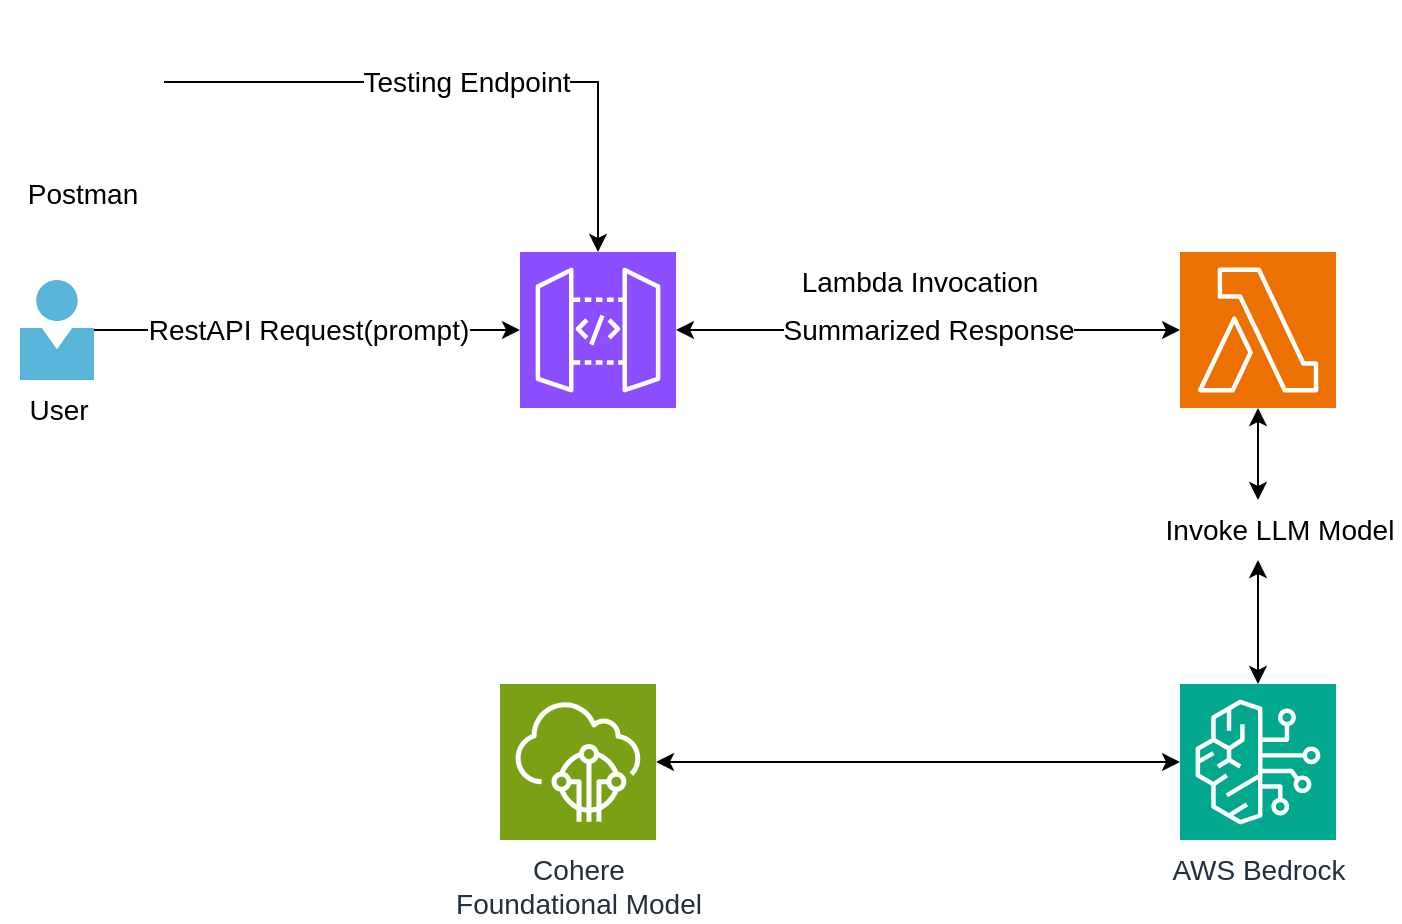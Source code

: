 <mxfile version="28.0.4">
  <diagram name="Page-1" id="Ki3jS-LnkiJEDNTj_X9n">
    <mxGraphModel dx="1507" dy="733" grid="1" gridSize="10" guides="1" tooltips="1" connect="1" arrows="1" fold="1" page="1" pageScale="1" pageWidth="850" pageHeight="1100" math="0" shadow="0">
      <root>
        <mxCell id="0" />
        <mxCell id="1" parent="0" />
        <mxCell id="2crvMJo4BW5-_i1_rzT8-1" value="&lt;font style=&quot;font-size: 14px;&quot;&gt;User&lt;/font&gt;" style="image;sketch=0;aspect=fixed;html=1;points=[];align=center;fontSize=12;image=img/lib/mscae/Person.svg;" vertex="1" parent="1">
          <mxGeometry x="85" y="230" width="37" height="50" as="geometry" />
        </mxCell>
        <mxCell id="2crvMJo4BW5-_i1_rzT8-2" value="" style="sketch=0;points=[[0,0,0],[0.25,0,0],[0.5,0,0],[0.75,0,0],[1,0,0],[0,1,0],[0.25,1,0],[0.5,1,0],[0.75,1,0],[1,1,0],[0,0.25,0],[0,0.5,0],[0,0.75,0],[1,0.25,0],[1,0.5,0],[1,0.75,0]];outlineConnect=0;fontColor=#232F3E;fillColor=#8C4FFF;strokeColor=#ffffff;dashed=0;verticalLabelPosition=bottom;verticalAlign=top;align=center;html=1;fontSize=12;fontStyle=0;aspect=fixed;shape=mxgraph.aws4.resourceIcon;resIcon=mxgraph.aws4.api_gateway;" vertex="1" parent="1">
          <mxGeometry x="335" y="216" width="78" height="78" as="geometry" />
        </mxCell>
        <mxCell id="2crvMJo4BW5-_i1_rzT8-3" value="" style="sketch=0;points=[[0,0,0],[0.25,0,0],[0.5,0,0],[0.75,0,0],[1,0,0],[0,1,0],[0.25,1,0],[0.5,1,0],[0.75,1,0],[1,1,0],[0,0.25,0],[0,0.5,0],[0,0.75,0],[1,0.25,0],[1,0.5,0],[1,0.75,0]];outlineConnect=0;fontColor=#232F3E;fillColor=#ED7100;strokeColor=#ffffff;dashed=0;verticalLabelPosition=bottom;verticalAlign=top;align=center;html=1;fontSize=12;fontStyle=0;aspect=fixed;shape=mxgraph.aws4.resourceIcon;resIcon=mxgraph.aws4.lambda;" vertex="1" parent="1">
          <mxGeometry x="665" y="216" width="78" height="78" as="geometry" />
        </mxCell>
        <mxCell id="2crvMJo4BW5-_i1_rzT8-4" value="&lt;font style=&quot;font-size: 14px;&quot;&gt;AWS Bedrock&lt;/font&gt;" style="sketch=0;points=[[0,0,0],[0.25,0,0],[0.5,0,0],[0.75,0,0],[1,0,0],[0,1,0],[0.25,1,0],[0.5,1,0],[0.75,1,0],[1,1,0],[0,0.25,0],[0,0.5,0],[0,0.75,0],[1,0.25,0],[1,0.5,0],[1,0.75,0]];outlineConnect=0;fontColor=#232F3E;fillColor=#01A88D;strokeColor=#ffffff;dashed=0;verticalLabelPosition=bottom;verticalAlign=top;align=center;html=1;fontSize=12;fontStyle=0;aspect=fixed;shape=mxgraph.aws4.resourceIcon;resIcon=mxgraph.aws4.bedrock;" vertex="1" parent="1">
          <mxGeometry x="665" y="432" width="78" height="78" as="geometry" />
        </mxCell>
        <mxCell id="2crvMJo4BW5-_i1_rzT8-5" value="&lt;font style=&quot;font-size: 14px;&quot;&gt;Cohere&lt;br&gt;Foundational Model&lt;/font&gt;" style="sketch=0;points=[[0,0,0],[0.25,0,0],[0.5,0,0],[0.75,0,0],[1,0,0],[0,1,0],[0.25,1,0],[0.5,1,0],[0.75,1,0],[1,1,0],[0,0.25,0],[0,0.5,0],[0,0.75,0],[1,0.25,0],[1,0.5,0],[1,0.75,0]];outlineConnect=0;fontColor=#232F3E;fillColor=#7AA116;strokeColor=#ffffff;dashed=0;verticalLabelPosition=bottom;verticalAlign=top;align=center;html=1;fontSize=12;fontStyle=0;aspect=fixed;shape=mxgraph.aws4.resourceIcon;resIcon=mxgraph.aws4.iot_core;" vertex="1" parent="1">
          <mxGeometry x="325" y="432" width="78" height="78" as="geometry" />
        </mxCell>
        <mxCell id="2crvMJo4BW5-_i1_rzT8-6" value="&lt;font style=&quot;font-size: 14px;&quot;&gt;RestAPI Request(prompt)&lt;/font&gt;" style="edgeStyle=orthogonalEdgeStyle;rounded=0;orthogonalLoop=1;jettySize=auto;html=1;entryX=0;entryY=0.5;entryDx=0;entryDy=0;entryPerimeter=0;" edge="1" parent="1" source="2crvMJo4BW5-_i1_rzT8-1" target="2crvMJo4BW5-_i1_rzT8-2">
          <mxGeometry x="0.002" relative="1" as="geometry">
            <mxPoint as="offset" />
          </mxGeometry>
        </mxCell>
        <mxCell id="2crvMJo4BW5-_i1_rzT8-8" value="&lt;font style=&quot;font-size: 14px;&quot;&gt;Summarized Response&lt;/font&gt;" style="endArrow=classic;startArrow=classic;html=1;rounded=0;exitX=1;exitY=0.5;exitDx=0;exitDy=0;exitPerimeter=0;entryX=0;entryY=0.5;entryDx=0;entryDy=0;entryPerimeter=0;" edge="1" parent="1" source="2crvMJo4BW5-_i1_rzT8-2" target="2crvMJo4BW5-_i1_rzT8-3">
          <mxGeometry width="50" height="50" relative="1" as="geometry">
            <mxPoint x="465" y="280" as="sourcePoint" />
            <mxPoint x="595" y="270" as="targetPoint" />
          </mxGeometry>
        </mxCell>
        <mxCell id="2crvMJo4BW5-_i1_rzT8-9" value="" style="endArrow=classic;startArrow=classic;html=1;rounded=0;entryX=0.5;entryY=1;entryDx=0;entryDy=0;entryPerimeter=0;exitX=0.5;exitY=0;exitDx=0;exitDy=0;exitPerimeter=0;" edge="1" parent="1" target="2crvMJo4BW5-_i1_rzT8-3">
          <mxGeometry width="50" height="50" relative="1" as="geometry">
            <mxPoint x="704" y="340" as="sourcePoint" />
            <mxPoint x="695" y="310" as="targetPoint" />
          </mxGeometry>
        </mxCell>
        <mxCell id="2crvMJo4BW5-_i1_rzT8-12" value="" style="endArrow=classic;startArrow=classic;html=1;rounded=0;exitX=1;exitY=0.5;exitDx=0;exitDy=0;exitPerimeter=0;entryX=0;entryY=0.5;entryDx=0;entryDy=0;entryPerimeter=0;" edge="1" parent="1" source="2crvMJo4BW5-_i1_rzT8-5" target="2crvMJo4BW5-_i1_rzT8-4">
          <mxGeometry width="50" height="50" relative="1" as="geometry">
            <mxPoint x="455" y="470" as="sourcePoint" />
            <mxPoint x="585" y="490" as="targetPoint" />
          </mxGeometry>
        </mxCell>
        <mxCell id="2crvMJo4BW5-_i1_rzT8-13" value="&lt;font style=&quot;font-size: 14px;&quot;&gt;Lambda Invocation&lt;/font&gt;" style="text;html=1;align=center;verticalAlign=middle;whiteSpace=wrap;rounded=0;" vertex="1" parent="1">
          <mxGeometry x="465" y="216" width="140" height="30" as="geometry" />
        </mxCell>
        <mxCell id="2crvMJo4BW5-_i1_rzT8-15" value="" style="endArrow=classic;startArrow=classic;html=1;rounded=0;entryX=0.5;entryY=1;entryDx=0;entryDy=0;entryPerimeter=0;exitX=0.5;exitY=0;exitDx=0;exitDy=0;exitPerimeter=0;" edge="1" parent="1" source="2crvMJo4BW5-_i1_rzT8-4">
          <mxGeometry width="50" height="50" relative="1" as="geometry">
            <mxPoint x="704" y="432" as="sourcePoint" />
            <mxPoint x="704" y="370" as="targetPoint" />
          </mxGeometry>
        </mxCell>
        <mxCell id="2crvMJo4BW5-_i1_rzT8-14" value="&lt;font style=&quot;font-size: 14px;&quot;&gt;Invoke LLM Model&lt;/font&gt;" style="text;html=1;align=center;verticalAlign=middle;whiteSpace=wrap;rounded=0;" vertex="1" parent="1">
          <mxGeometry x="655" y="340" width="120" height="30" as="geometry" />
        </mxCell>
        <mxCell id="2crvMJo4BW5-_i1_rzT8-16" value="&lt;font style=&quot;font-size: 14px;&quot;&gt;Postman&lt;/font&gt;" style="shape=image;html=1;verticalAlign=top;verticalLabelPosition=bottom;labelBackgroundColor=#ffffff;imageAspect=0;aspect=fixed;image=https://icons.diagrams.net/icon-cache1/iOS___Web_User_Interface_Multi_Circle_Flat_vol_5-2796/Collaboration_group_people_men_user_team_users-1282.svg;strokeColor=#FF8000;fillColor=#FF8000;" vertex="1" parent="1">
          <mxGeometry x="75" y="90" width="82" height="82" as="geometry" />
        </mxCell>
        <mxCell id="2crvMJo4BW5-_i1_rzT8-17" value="&lt;font style=&quot;font-size: 14px;&quot;&gt;Testing Endpoint&lt;/font&gt;" style="edgeStyle=orthogonalEdgeStyle;rounded=0;orthogonalLoop=1;jettySize=auto;html=1;entryX=0.5;entryY=0;entryDx=0;entryDy=0;entryPerimeter=0;" edge="1" parent="1" source="2crvMJo4BW5-_i1_rzT8-16" target="2crvMJo4BW5-_i1_rzT8-2">
          <mxGeometry relative="1" as="geometry" />
        </mxCell>
      </root>
    </mxGraphModel>
  </diagram>
</mxfile>
